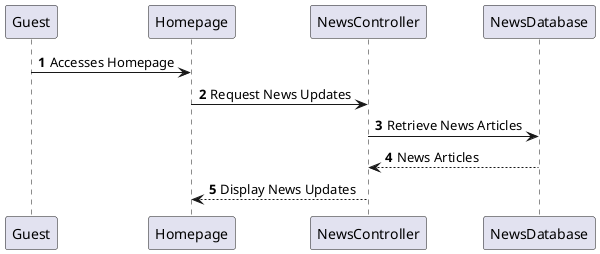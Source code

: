 @startuml
autonumber

' Description: Guest views news about refugees on homepage
Guest -> Homepage: Accesses Homepage
Homepage -> NewsController: Request News Updates
NewsController -> NewsDatabase: Retrieve News Articles
NewsDatabase --> NewsController: News Articles
NewsController --> Homepage: Display News Updates

@enduml
